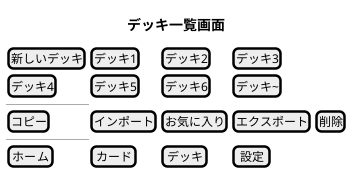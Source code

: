 @startuml
title デッキ一覧画面

salt
{
  [ 新しいデッキ ] | [デッキ1] | [デッキ2] | [デッキ3]
  | [デッキ4] | [デッキ5] | [デッキ6] | [デッキ~]
  --

  ' 中段: デッキ操作ボタン（選択時に移動可能）
  [コピー] | [インポート] | [お気に入り] | [エクスポート] | [削除]

  --
  ' 下段: フッターボタン（常に移動可能）
  [ ホーム ] | [ カード ] | [ デッキ ] | [ 設定 ]
}

@enduml